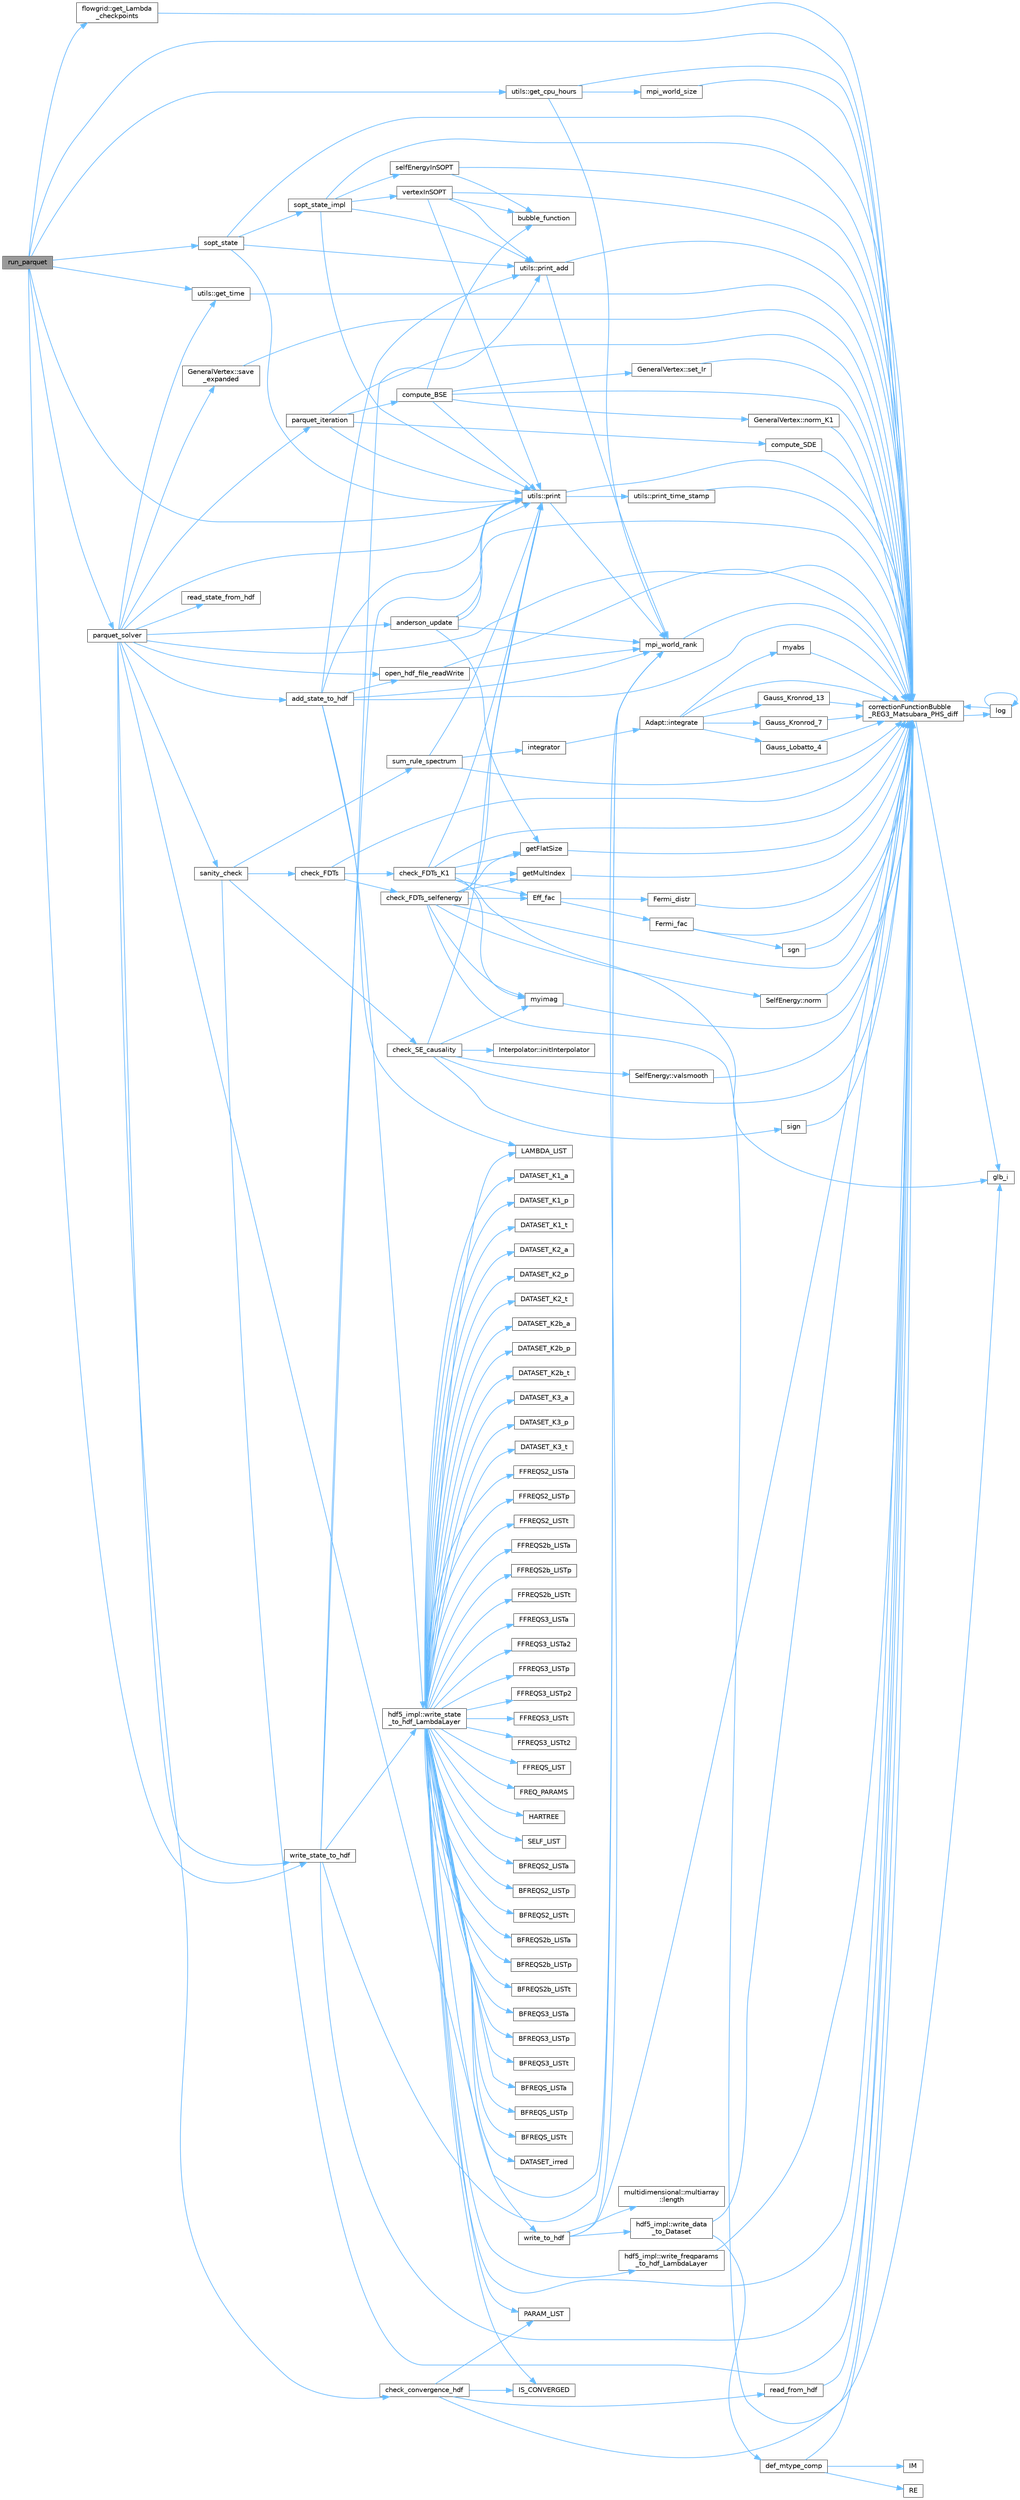 digraph "run_parquet"
{
 // INTERACTIVE_SVG=YES
 // LATEX_PDF_SIZE
  bgcolor="transparent";
  edge [fontname=Helvetica,fontsize=10,labelfontname=Helvetica,labelfontsize=10];
  node [fontname=Helvetica,fontsize=10,shape=box,height=0.2,width=0.4];
  rankdir="LR";
  Node1 [id="Node000001",label="run_parquet",height=0.2,width=0.4,color="gray40", fillcolor="grey60", style="filled", fontcolor="black",tooltip=" "];
  Node1 -> Node2 [id="edge1_Node000001_Node000002",color="steelblue1",style="solid",tooltip=" "];
  Node2 [id="Node000002",label="correctionFunctionBubble\l_REG3_Matsubara_PHS_diff",height=0.2,width=0.4,color="grey40", fillcolor="white", style="filled",URL="$dd/dea/bubble__corrections_8hpp.html#aff27784f97591f505f77ff0065ab57af",tooltip=" "];
  Node2 -> Node3 [id="edge2_Node000002_Node000003",color="steelblue1",style="solid",tooltip=" "];
  Node3 [id="Node000003",label="glb_i",height=0.2,width=0.4,color="grey40", fillcolor="white", style="filled",URL="$d7/d59/data__structures_8hpp.html#ae0c8f095bd2588bb4d374b002c94a90d",tooltip=" "];
  Node2 -> Node4 [id="edge3_Node000002_Node000004",color="steelblue1",style="solid",tooltip=" "];
  Node4 [id="Node000004",label="log",height=0.2,width=0.4,color="grey40", fillcolor="white", style="filled",URL="$d7/d43/KramersKronig_8c_09_09.html#ad9512117c829517886f44895ef9ece90",tooltip=" "];
  Node4 -> Node2 [id="edge4_Node000004_Node000002",color="steelblue1",style="solid",tooltip=" "];
  Node4 -> Node4 [id="edge5_Node000004_Node000004",color="steelblue1",style="solid",tooltip=" "];
  Node1 -> Node5 [id="edge6_Node000001_Node000005",color="steelblue1",style="solid",tooltip=" "];
  Node5 [id="Node000005",label="utils::get_cpu_hours",height=0.2,width=0.4,color="grey40", fillcolor="white", style="filled",URL="$d6/d84/namespaceutils.html#a5020e8df3fe9af5189eb7170db07439f",tooltip=" "];
  Node5 -> Node2 [id="edge7_Node000005_Node000002",color="steelblue1",style="solid",tooltip=" "];
  Node5 -> Node6 [id="edge8_Node000005_Node000006",color="steelblue1",style="solid",tooltip=" "];
  Node6 [id="Node000006",label="mpi_world_rank",height=0.2,width=0.4,color="grey40", fillcolor="white", style="filled",URL="$d4/dda/mpi__setup_8c_09_09.html#a191972e98e51a56d90e8e5f750496c7d",tooltip=" "];
  Node6 -> Node2 [id="edge9_Node000006_Node000002",color="steelblue1",style="solid",tooltip=" "];
  Node5 -> Node7 [id="edge10_Node000005_Node000007",color="steelblue1",style="solid",tooltip=" "];
  Node7 [id="Node000007",label="mpi_world_size",height=0.2,width=0.4,color="grey40", fillcolor="white", style="filled",URL="$d4/dda/mpi__setup_8c_09_09.html#a67ee780d3ab18a648c6ba0fdc734209f",tooltip=" "];
  Node7 -> Node2 [id="edge11_Node000007_Node000002",color="steelblue1",style="solid",tooltip=" "];
  Node1 -> Node8 [id="edge12_Node000001_Node000008",color="steelblue1",style="solid",tooltip=" "];
  Node8 [id="Node000008",label="flowgrid::get_Lambda\l_checkpoints",height=0.2,width=0.4,color="grey40", fillcolor="white", style="filled",URL="$d4/d5e/namespaceflowgrid.html#ab85047ef8b48a23fc3b5683801788952",tooltip=" "];
  Node8 -> Node2 [id="edge13_Node000008_Node000002",color="steelblue1",style="solid",tooltip=" "];
  Node1 -> Node9 [id="edge14_Node000001_Node000009",color="steelblue1",style="solid",tooltip=" "];
  Node9 [id="Node000009",label="utils::get_time",height=0.2,width=0.4,color="grey40", fillcolor="white", style="filled",URL="$d6/d84/namespaceutils.html#a4ae6ae93d2caa1fda9be0ce8f6b339ee",tooltip=" "];
  Node9 -> Node2 [id="edge15_Node000009_Node000002",color="steelblue1",style="solid",tooltip=" "];
  Node1 -> Node10 [id="edge16_Node000001_Node000010",color="steelblue1",style="solid",tooltip=" "];
  Node10 [id="Node000010",label="parquet_solver",height=0.2,width=0.4,color="grey40", fillcolor="white", style="filled",URL="$dd/d0a/parquet__solver_8hpp.html#a07f441b6693f6e2e8d958049ae06cb73",tooltip=" "];
  Node10 -> Node11 [id="edge17_Node000010_Node000011",color="steelblue1",style="solid",tooltip=" "];
  Node11 [id="Node000011",label="add_state_to_hdf",height=0.2,width=0.4,color="grey40", fillcolor="white", style="filled",URL="$d5/de4/hdf5__routines_8hpp.html#afcbe2c8a768f64e576f593516262d476",tooltip="Open file and save state to a specified Lambda layer."];
  Node11 -> Node2 [id="edge18_Node000011_Node000002",color="steelblue1",style="solid",tooltip=" "];
  Node11 -> Node12 [id="edge19_Node000011_Node000012",color="steelblue1",style="solid",tooltip=" "];
  Node12 [id="Node000012",label="LAMBDA_LIST",height=0.2,width=0.4,color="grey40", fillcolor="white", style="filled",URL="$d5/de4/hdf5__routines_8hpp.html#aa3e184a5a9d2466af831b13169261de2",tooltip=" "];
  Node11 -> Node6 [id="edge20_Node000011_Node000006",color="steelblue1",style="solid",tooltip=" "];
  Node11 -> Node13 [id="edge21_Node000011_Node000013",color="steelblue1",style="solid",tooltip=" "];
  Node13 [id="Node000013",label="open_hdf_file_readWrite",height=0.2,width=0.4,color="grey40", fillcolor="white", style="filled",URL="$d5/d4f/hdf5__routines_8c_09_09.html#a924110dbdaccbbc744def3ca0838cb4c",tooltip=" "];
  Node13 -> Node2 [id="edge22_Node000013_Node000002",color="steelblue1",style="solid",tooltip=" "];
  Node13 -> Node6 [id="edge23_Node000013_Node000006",color="steelblue1",style="solid",tooltip=" "];
  Node11 -> Node14 [id="edge24_Node000011_Node000014",color="steelblue1",style="solid",tooltip=" "];
  Node14 [id="Node000014",label="utils::print",height=0.2,width=0.4,color="grey40", fillcolor="white", style="filled",URL="$d6/d84/namespaceutils.html#ad566cc1586ac4598d5823caa71620eb5",tooltip=" "];
  Node14 -> Node2 [id="edge25_Node000014_Node000002",color="steelblue1",style="solid",tooltip=" "];
  Node14 -> Node6 [id="edge26_Node000014_Node000006",color="steelblue1",style="solid",tooltip=" "];
  Node14 -> Node15 [id="edge27_Node000014_Node000015",color="steelblue1",style="solid",tooltip=" "];
  Node15 [id="Node000015",label="utils::print_time_stamp",height=0.2,width=0.4,color="grey40", fillcolor="white", style="filled",URL="$d6/d84/namespaceutils.html#ac76a8cfe22f29cfa7738ebd9972f60c8",tooltip=" "];
  Node15 -> Node2 [id="edge28_Node000015_Node000002",color="steelblue1",style="solid",tooltip=" "];
  Node11 -> Node16 [id="edge29_Node000011_Node000016",color="steelblue1",style="solid",tooltip=" "];
  Node16 [id="Node000016",label="utils::print_add",height=0.2,width=0.4,color="grey40", fillcolor="white", style="filled",URL="$d6/d84/namespaceutils.html#abc69e50b2a20892c52c84cee55052ffe",tooltip=" "];
  Node16 -> Node2 [id="edge30_Node000016_Node000002",color="steelblue1",style="solid",tooltip=" "];
  Node16 -> Node6 [id="edge31_Node000016_Node000006",color="steelblue1",style="solid",tooltip=" "];
  Node11 -> Node17 [id="edge32_Node000011_Node000017",color="steelblue1",style="solid",tooltip=" "];
  Node17 [id="Node000017",label="hdf5_impl::write_state\l_to_hdf_LambdaLayer",height=0.2,width=0.4,color="grey40", fillcolor="white", style="filled",URL="$de/dac/namespacehdf5__impl.html#a468934d31943e2ac5607091266a2e5a0",tooltip=" "];
  Node17 -> Node18 [id="edge33_Node000017_Node000018",color="steelblue1",style="solid",tooltip=" "];
  Node18 [id="Node000018",label="BFREQS2_LISTa",height=0.2,width=0.4,color="grey40", fillcolor="white", style="filled",URL="$d5/de4/hdf5__routines_8hpp.html#a70793387b40f5c718d6168c704baf69f",tooltip=" "];
  Node17 -> Node19 [id="edge34_Node000017_Node000019",color="steelblue1",style="solid",tooltip=" "];
  Node19 [id="Node000019",label="BFREQS2_LISTp",height=0.2,width=0.4,color="grey40", fillcolor="white", style="filled",URL="$d5/de4/hdf5__routines_8hpp.html#aac06badb3b4bcb361121d0a3878ac32f",tooltip=" "];
  Node17 -> Node20 [id="edge35_Node000017_Node000020",color="steelblue1",style="solid",tooltip=" "];
  Node20 [id="Node000020",label="BFREQS2_LISTt",height=0.2,width=0.4,color="grey40", fillcolor="white", style="filled",URL="$d5/de4/hdf5__routines_8hpp.html#afa40302e1b4a4c45c889083c6dc9c63b",tooltip=" "];
  Node17 -> Node21 [id="edge36_Node000017_Node000021",color="steelblue1",style="solid",tooltip=" "];
  Node21 [id="Node000021",label="BFREQS2b_LISTa",height=0.2,width=0.4,color="grey40", fillcolor="white", style="filled",URL="$d5/de4/hdf5__routines_8hpp.html#a1a2f594a06f492bb3d1dbdb05e8150d9",tooltip=" "];
  Node17 -> Node22 [id="edge37_Node000017_Node000022",color="steelblue1",style="solid",tooltip=" "];
  Node22 [id="Node000022",label="BFREQS2b_LISTp",height=0.2,width=0.4,color="grey40", fillcolor="white", style="filled",URL="$d5/de4/hdf5__routines_8hpp.html#a5b489d2d6e8eb0dd85cebe667e87e16b",tooltip=" "];
  Node17 -> Node23 [id="edge38_Node000017_Node000023",color="steelblue1",style="solid",tooltip=" "];
  Node23 [id="Node000023",label="BFREQS2b_LISTt",height=0.2,width=0.4,color="grey40", fillcolor="white", style="filled",URL="$d5/de4/hdf5__routines_8hpp.html#a1a2e0eace8fc3abb69c44e6eae91b63f",tooltip=" "];
  Node17 -> Node24 [id="edge39_Node000017_Node000024",color="steelblue1",style="solid",tooltip=" "];
  Node24 [id="Node000024",label="BFREQS3_LISTa",height=0.2,width=0.4,color="grey40", fillcolor="white", style="filled",URL="$d5/de4/hdf5__routines_8hpp.html#a21f617d5e29f1e49f014a799e6ac2f2a",tooltip=" "];
  Node17 -> Node25 [id="edge40_Node000017_Node000025",color="steelblue1",style="solid",tooltip=" "];
  Node25 [id="Node000025",label="BFREQS3_LISTp",height=0.2,width=0.4,color="grey40", fillcolor="white", style="filled",URL="$d5/de4/hdf5__routines_8hpp.html#abb2b74041cb7252e511182c80d53859e",tooltip=" "];
  Node17 -> Node26 [id="edge41_Node000017_Node000026",color="steelblue1",style="solid",tooltip=" "];
  Node26 [id="Node000026",label="BFREQS3_LISTt",height=0.2,width=0.4,color="grey40", fillcolor="white", style="filled",URL="$d5/de4/hdf5__routines_8hpp.html#a2a7ab7f91577e91f691eae7d55f185f8",tooltip=" "];
  Node17 -> Node27 [id="edge42_Node000017_Node000027",color="steelblue1",style="solid",tooltip=" "];
  Node27 [id="Node000027",label="BFREQS_LISTa",height=0.2,width=0.4,color="grey40", fillcolor="white", style="filled",URL="$d5/de4/hdf5__routines_8hpp.html#aa4382f09b8cee0fa7a9359a92f89f201",tooltip=" "];
  Node17 -> Node28 [id="edge43_Node000017_Node000028",color="steelblue1",style="solid",tooltip=" "];
  Node28 [id="Node000028",label="BFREQS_LISTp",height=0.2,width=0.4,color="grey40", fillcolor="white", style="filled",URL="$d5/de4/hdf5__routines_8hpp.html#a325a5ba033e38880fc4336eafea6c9ac",tooltip=" "];
  Node17 -> Node29 [id="edge44_Node000017_Node000029",color="steelblue1",style="solid",tooltip=" "];
  Node29 [id="Node000029",label="BFREQS_LISTt",height=0.2,width=0.4,color="grey40", fillcolor="white", style="filled",URL="$d5/de4/hdf5__routines_8hpp.html#a9cd353ab74e22f7973bc28c249970455",tooltip=" "];
  Node17 -> Node2 [id="edge45_Node000017_Node000002",color="steelblue1",style="solid",tooltip=" "];
  Node17 -> Node30 [id="edge46_Node000017_Node000030",color="steelblue1",style="solid",tooltip=" "];
  Node30 [id="Node000030",label="DATASET_irred",height=0.2,width=0.4,color="grey40", fillcolor="white", style="filled",URL="$d5/de4/hdf5__routines_8hpp.html#a3a6423eb277935f4127bcfa984e40864",tooltip=" "];
  Node17 -> Node31 [id="edge47_Node000017_Node000031",color="steelblue1",style="solid",tooltip=" "];
  Node31 [id="Node000031",label="DATASET_K1_a",height=0.2,width=0.4,color="grey40", fillcolor="white", style="filled",URL="$d5/de4/hdf5__routines_8hpp.html#a70fbfef3ed2df3253dff3f30e5c684af",tooltip=" "];
  Node17 -> Node32 [id="edge48_Node000017_Node000032",color="steelblue1",style="solid",tooltip=" "];
  Node32 [id="Node000032",label="DATASET_K1_p",height=0.2,width=0.4,color="grey40", fillcolor="white", style="filled",URL="$d5/de4/hdf5__routines_8hpp.html#ad4bd18e8faec35d1aec625963949d3a2",tooltip=" "];
  Node17 -> Node33 [id="edge49_Node000017_Node000033",color="steelblue1",style="solid",tooltip=" "];
  Node33 [id="Node000033",label="DATASET_K1_t",height=0.2,width=0.4,color="grey40", fillcolor="white", style="filled",URL="$d5/de4/hdf5__routines_8hpp.html#a6b0ad8d4c9ce18a0181aec59711c2d9e",tooltip=" "];
  Node17 -> Node34 [id="edge50_Node000017_Node000034",color="steelblue1",style="solid",tooltip=" "];
  Node34 [id="Node000034",label="DATASET_K2_a",height=0.2,width=0.4,color="grey40", fillcolor="white", style="filled",URL="$d5/de4/hdf5__routines_8hpp.html#aeedff3917ce193abcf28d56d533c06af",tooltip=" "];
  Node17 -> Node35 [id="edge51_Node000017_Node000035",color="steelblue1",style="solid",tooltip=" "];
  Node35 [id="Node000035",label="DATASET_K2_p",height=0.2,width=0.4,color="grey40", fillcolor="white", style="filled",URL="$d5/de4/hdf5__routines_8hpp.html#a6b7db1afef15b575b083e27f59dce10b",tooltip=" "];
  Node17 -> Node36 [id="edge52_Node000017_Node000036",color="steelblue1",style="solid",tooltip=" "];
  Node36 [id="Node000036",label="DATASET_K2_t",height=0.2,width=0.4,color="grey40", fillcolor="white", style="filled",URL="$d5/de4/hdf5__routines_8hpp.html#aa0c88c27ef97c826cbdaa5ab65c5ea7a",tooltip=" "];
  Node17 -> Node37 [id="edge53_Node000017_Node000037",color="steelblue1",style="solid",tooltip=" "];
  Node37 [id="Node000037",label="DATASET_K2b_a",height=0.2,width=0.4,color="grey40", fillcolor="white", style="filled",URL="$d5/de4/hdf5__routines_8hpp.html#a2de0b0b07342af762f71fe56d81ff6a4",tooltip=" "];
  Node17 -> Node38 [id="edge54_Node000017_Node000038",color="steelblue1",style="solid",tooltip=" "];
  Node38 [id="Node000038",label="DATASET_K2b_p",height=0.2,width=0.4,color="grey40", fillcolor="white", style="filled",URL="$d5/de4/hdf5__routines_8hpp.html#ae052d0568389dc8653a0909a79be1724",tooltip=" "];
  Node17 -> Node39 [id="edge55_Node000017_Node000039",color="steelblue1",style="solid",tooltip=" "];
  Node39 [id="Node000039",label="DATASET_K2b_t",height=0.2,width=0.4,color="grey40", fillcolor="white", style="filled",URL="$d5/de4/hdf5__routines_8hpp.html#a9dda3f77431924b6c05e15e8520e95a1",tooltip=" "];
  Node17 -> Node40 [id="edge56_Node000017_Node000040",color="steelblue1",style="solid",tooltip=" "];
  Node40 [id="Node000040",label="DATASET_K3_a",height=0.2,width=0.4,color="grey40", fillcolor="white", style="filled",URL="$d5/de4/hdf5__routines_8hpp.html#aa455336c9836bbc13e5bc6acfba4a5fe",tooltip=" "];
  Node17 -> Node41 [id="edge57_Node000017_Node000041",color="steelblue1",style="solid",tooltip=" "];
  Node41 [id="Node000041",label="DATASET_K3_p",height=0.2,width=0.4,color="grey40", fillcolor="white", style="filled",URL="$d5/de4/hdf5__routines_8hpp.html#ac5ae5b49e25460f9c74f7dd4da8292d1",tooltip=" "];
  Node17 -> Node42 [id="edge58_Node000017_Node000042",color="steelblue1",style="solid",tooltip=" "];
  Node42 [id="Node000042",label="DATASET_K3_t",height=0.2,width=0.4,color="grey40", fillcolor="white", style="filled",URL="$d5/de4/hdf5__routines_8hpp.html#aaacec41cca059ecf69f45d177a133ba1",tooltip=" "];
  Node17 -> Node43 [id="edge59_Node000017_Node000043",color="steelblue1",style="solid",tooltip=" "];
  Node43 [id="Node000043",label="FFREQS2_LISTa",height=0.2,width=0.4,color="grey40", fillcolor="white", style="filled",URL="$d5/de4/hdf5__routines_8hpp.html#a77f7cb8364d3e7e9e60772168c1a8e20",tooltip=" "];
  Node17 -> Node44 [id="edge60_Node000017_Node000044",color="steelblue1",style="solid",tooltip=" "];
  Node44 [id="Node000044",label="FFREQS2_LISTp",height=0.2,width=0.4,color="grey40", fillcolor="white", style="filled",URL="$d5/de4/hdf5__routines_8hpp.html#a1a2050a88d0823f9d6e74f514cd3104b",tooltip=" "];
  Node17 -> Node45 [id="edge61_Node000017_Node000045",color="steelblue1",style="solid",tooltip=" "];
  Node45 [id="Node000045",label="FFREQS2_LISTt",height=0.2,width=0.4,color="grey40", fillcolor="white", style="filled",URL="$d5/de4/hdf5__routines_8hpp.html#acccb15e4720efbd821876ddbaafca598",tooltip=" "];
  Node17 -> Node46 [id="edge62_Node000017_Node000046",color="steelblue1",style="solid",tooltip=" "];
  Node46 [id="Node000046",label="FFREQS2b_LISTa",height=0.2,width=0.4,color="grey40", fillcolor="white", style="filled",URL="$d5/de4/hdf5__routines_8hpp.html#a005236ebf70e84a44dcbc2bf1a38240e",tooltip=" "];
  Node17 -> Node47 [id="edge63_Node000017_Node000047",color="steelblue1",style="solid",tooltip=" "];
  Node47 [id="Node000047",label="FFREQS2b_LISTp",height=0.2,width=0.4,color="grey40", fillcolor="white", style="filled",URL="$d5/de4/hdf5__routines_8hpp.html#ad835afddea0ce446346ea73873de9317",tooltip=" "];
  Node17 -> Node48 [id="edge64_Node000017_Node000048",color="steelblue1",style="solid",tooltip=" "];
  Node48 [id="Node000048",label="FFREQS2b_LISTt",height=0.2,width=0.4,color="grey40", fillcolor="white", style="filled",URL="$d5/de4/hdf5__routines_8hpp.html#a8a349e2a96d022e93b1e70da3a6add0a",tooltip=" "];
  Node17 -> Node49 [id="edge65_Node000017_Node000049",color="steelblue1",style="solid",tooltip=" "];
  Node49 [id="Node000049",label="FFREQS3_LISTa",height=0.2,width=0.4,color="grey40", fillcolor="white", style="filled",URL="$d5/de4/hdf5__routines_8hpp.html#ae6bcd6cf33bfdb1b539328b0eef6b0cf",tooltip=" "];
  Node17 -> Node50 [id="edge66_Node000017_Node000050",color="steelblue1",style="solid",tooltip=" "];
  Node50 [id="Node000050",label="FFREQS3_LISTa2",height=0.2,width=0.4,color="grey40", fillcolor="white", style="filled",URL="$d5/de4/hdf5__routines_8hpp.html#ad1b2e3e2b85f135ca87eb4da1aa0d219",tooltip=" "];
  Node17 -> Node51 [id="edge67_Node000017_Node000051",color="steelblue1",style="solid",tooltip=" "];
  Node51 [id="Node000051",label="FFREQS3_LISTp",height=0.2,width=0.4,color="grey40", fillcolor="white", style="filled",URL="$d5/de4/hdf5__routines_8hpp.html#ab3465a151422431590005eed97f76231",tooltip=" "];
  Node17 -> Node52 [id="edge68_Node000017_Node000052",color="steelblue1",style="solid",tooltip=" "];
  Node52 [id="Node000052",label="FFREQS3_LISTp2",height=0.2,width=0.4,color="grey40", fillcolor="white", style="filled",URL="$d5/de4/hdf5__routines_8hpp.html#a8d6dff6b8b75678e16f0e382403c73d9",tooltip=" "];
  Node17 -> Node53 [id="edge69_Node000017_Node000053",color="steelblue1",style="solid",tooltip=" "];
  Node53 [id="Node000053",label="FFREQS3_LISTt",height=0.2,width=0.4,color="grey40", fillcolor="white", style="filled",URL="$d5/de4/hdf5__routines_8hpp.html#a16adf80cb1d71c36eba44db4f2073615",tooltip=" "];
  Node17 -> Node54 [id="edge70_Node000017_Node000054",color="steelblue1",style="solid",tooltip=" "];
  Node54 [id="Node000054",label="FFREQS3_LISTt2",height=0.2,width=0.4,color="grey40", fillcolor="white", style="filled",URL="$d5/de4/hdf5__routines_8hpp.html#ac057361dc5d3b4a9d092da413a95a031",tooltip=" "];
  Node17 -> Node55 [id="edge71_Node000017_Node000055",color="steelblue1",style="solid",tooltip=" "];
  Node55 [id="Node000055",label="FFREQS_LIST",height=0.2,width=0.4,color="grey40", fillcolor="white", style="filled",URL="$d5/de4/hdf5__routines_8hpp.html#a000928a93e5676eb68968c067d7dc98e",tooltip=" "];
  Node17 -> Node56 [id="edge72_Node000017_Node000056",color="steelblue1",style="solid",tooltip=" "];
  Node56 [id="Node000056",label="FREQ_PARAMS",height=0.2,width=0.4,color="grey40", fillcolor="white", style="filled",URL="$d5/de4/hdf5__routines_8hpp.html#ad6f5322e464b455673993e1021f01cc8",tooltip=" "];
  Node17 -> Node57 [id="edge73_Node000017_Node000057",color="steelblue1",style="solid",tooltip=" "];
  Node57 [id="Node000057",label="HARTREE",height=0.2,width=0.4,color="grey40", fillcolor="white", style="filled",URL="$d5/de4/hdf5__routines_8hpp.html#ab024ad1aa7a036169945b7ae80985dec",tooltip=" "];
  Node17 -> Node58 [id="edge74_Node000017_Node000058",color="steelblue1",style="solid",tooltip=" "];
  Node58 [id="Node000058",label="IS_CONVERGED",height=0.2,width=0.4,color="grey40", fillcolor="white", style="filled",URL="$d5/de4/hdf5__routines_8hpp.html#a31b4dbbf41f3faf7898b472c1035b558",tooltip=" "];
  Node17 -> Node12 [id="edge75_Node000017_Node000012",color="steelblue1",style="solid",tooltip=" "];
  Node17 -> Node59 [id="edge76_Node000017_Node000059",color="steelblue1",style="solid",tooltip=" "];
  Node59 [id="Node000059",label="PARAM_LIST",height=0.2,width=0.4,color="grey40", fillcolor="white", style="filled",URL="$d5/de4/hdf5__routines_8hpp.html#a5f6a575ad9a575289e8d4ec6a609f062",tooltip=" "];
  Node17 -> Node60 [id="edge77_Node000017_Node000060",color="steelblue1",style="solid",tooltip=" "];
  Node60 [id="Node000060",label="SELF_LIST",height=0.2,width=0.4,color="grey40", fillcolor="white", style="filled",URL="$d5/de4/hdf5__routines_8hpp.html#a9a02bb311149745160c7983f8aa7215d",tooltip=" "];
  Node17 -> Node61 [id="edge78_Node000017_Node000061",color="steelblue1",style="solid",tooltip=" "];
  Node61 [id="Node000061",label="hdf5_impl::write_freqparams\l_to_hdf_LambdaLayer",height=0.2,width=0.4,color="grey40", fillcolor="white", style="filled",URL="$de/dac/namespacehdf5__impl.html#ac77e56ba9f320721c5cfc26f6709c9e1",tooltip=" "];
  Node61 -> Node2 [id="edge79_Node000061_Node000002",color="steelblue1",style="solid",tooltip=" "];
  Node17 -> Node62 [id="edge80_Node000017_Node000062",color="steelblue1",style="solid",tooltip=" "];
  Node62 [id="Node000062",label="write_to_hdf",height=0.2,width=0.4,color="grey40", fillcolor="white", style="filled",URL="$d5/de4/hdf5__routines_8hpp.html#a2337339bdea1a060b1205e7bcba3bb20",tooltip="Write multiarray to HDF group/file."];
  Node62 -> Node2 [id="edge81_Node000062_Node000002",color="steelblue1",style="solid",tooltip=" "];
  Node62 -> Node63 [id="edge82_Node000062_Node000063",color="steelblue1",style="solid",tooltip=" "];
  Node63 [id="Node000063",label="multidimensional::multiarray\l::length",height=0.2,width=0.4,color="grey40", fillcolor="white", style="filled",URL="$d7/d3f/classmultidimensional_1_1multiarray.html#aca0527dd01461a6b0e5979af8d399fc5",tooltip=" "];
  Node62 -> Node6 [id="edge83_Node000062_Node000006",color="steelblue1",style="solid",tooltip=" "];
  Node62 -> Node64 [id="edge84_Node000062_Node000064",color="steelblue1",style="solid",tooltip=" "];
  Node64 [id="Node000064",label="hdf5_impl::write_data\l_to_Dataset",height=0.2,width=0.4,color="grey40", fillcolor="white", style="filled",URL="$de/dac/namespacehdf5__impl.html#a2c81f521e97b68137709bb9b0719c9a7",tooltip=" "];
  Node64 -> Node2 [id="edge85_Node000064_Node000002",color="steelblue1",style="solid",tooltip=" "];
  Node64 -> Node65 [id="edge86_Node000064_Node000065",color="steelblue1",style="solid",tooltip=" "];
  Node65 [id="Node000065",label="def_mtype_comp",height=0.2,width=0.4,color="grey40", fillcolor="white", style="filled",URL="$d5/d4f/hdf5__routines_8c_09_09.html#a77fed1ad1e5982cb30b9631a74ebf278",tooltip=" "];
  Node65 -> Node2 [id="edge87_Node000065_Node000002",color="steelblue1",style="solid",tooltip=" "];
  Node65 -> Node66 [id="edge88_Node000065_Node000066",color="steelblue1",style="solid",tooltip=" "];
  Node66 [id="Node000066",label="IM",height=0.2,width=0.4,color="grey40", fillcolor="white", style="filled",URL="$d5/de4/hdf5__routines_8hpp.html#aa0d41e2bda820402cbaae0a0b3122620",tooltip=" "];
  Node65 -> Node67 [id="edge89_Node000065_Node000067",color="steelblue1",style="solid",tooltip=" "];
  Node67 [id="Node000067",label="RE",height=0.2,width=0.4,color="grey40", fillcolor="white", style="filled",URL="$d5/de4/hdf5__routines_8hpp.html#ad1fb71130ef4e456f0f28a5a79fa33f9",tooltip=" "];
  Node10 -> Node68 [id="edge90_Node000010_Node000068",color="steelblue1",style="solid",tooltip=" "];
  Node68 [id="Node000068",label="anderson_update",height=0.2,width=0.4,color="grey40", fillcolor="white", style="filled",URL="$d6/d7b/anderson__acceleration_8hpp.html#a88e79b4550a392a79d60d8bf6557461c",tooltip="Perform an anderson mixing update."];
  Node68 -> Node2 [id="edge91_Node000068_Node000002",color="steelblue1",style="solid",tooltip=" "];
  Node68 -> Node69 [id="edge92_Node000068_Node000069",color="steelblue1",style="solid",tooltip=" "];
  Node69 [id="Node000069",label="getFlatSize",height=0.2,width=0.4,color="grey40", fillcolor="white", style="filled",URL="$de/dbb/math__utils_8hpp.html#a0bb20dce81d05d42cbea49416726ad27",tooltip=" "];
  Node69 -> Node2 [id="edge93_Node000069_Node000002",color="steelblue1",style="solid",tooltip=" "];
  Node68 -> Node6 [id="edge94_Node000068_Node000006",color="steelblue1",style="solid",tooltip=" "];
  Node68 -> Node14 [id="edge95_Node000068_Node000014",color="steelblue1",style="solid",tooltip=" "];
  Node10 -> Node70 [id="edge96_Node000010_Node000070",color="steelblue1",style="solid",tooltip=" "];
  Node70 [id="Node000070",label="check_convergence_hdf",height=0.2,width=0.4,color="grey40", fillcolor="white", style="filled",URL="$d5/d4f/hdf5__routines_8c_09_09.html#a0f3795e3b03f3c010cc3befa1c153054",tooltip=" "];
  Node70 -> Node2 [id="edge97_Node000070_Node000002",color="steelblue1",style="solid",tooltip=" "];
  Node70 -> Node58 [id="edge98_Node000070_Node000058",color="steelblue1",style="solid",tooltip=" "];
  Node70 -> Node59 [id="edge99_Node000070_Node000059",color="steelblue1",style="solid",tooltip=" "];
  Node70 -> Node71 [id="edge100_Node000070_Node000071",color="steelblue1",style="solid",tooltip=" "];
  Node71 [id="Node000071",label="read_from_hdf",height=0.2,width=0.4,color="grey40", fillcolor="white", style="filled",URL="$d5/de4/hdf5__routines_8hpp.html#ae9d31380262b6d4fa5fcd47f21d5419e",tooltip="Read scalar from HDF group/file as Attribute."];
  Node71 -> Node2 [id="edge101_Node000071_Node000002",color="steelblue1",style="solid",tooltip=" "];
  Node10 -> Node2 [id="edge102_Node000010_Node000002",color="steelblue1",style="solid",tooltip=" "];
  Node10 -> Node9 [id="edge103_Node000010_Node000009",color="steelblue1",style="solid",tooltip=" "];
  Node10 -> Node6 [id="edge104_Node000010_Node000006",color="steelblue1",style="solid",tooltip=" "];
  Node10 -> Node13 [id="edge105_Node000010_Node000013",color="steelblue1",style="solid",tooltip=" "];
  Node10 -> Node72 [id="edge106_Node000010_Node000072",color="steelblue1",style="solid",tooltip=" "];
  Node72 [id="Node000072",label="parquet_iteration",height=0.2,width=0.4,color="grey40", fillcolor="white", style="filled",URL="$dd/d0a/parquet__solver_8hpp.html#aad1680ae03adc0f566df945376e95234",tooltip=" "];
  Node72 -> Node73 [id="edge107_Node000072_Node000073",color="steelblue1",style="solid",tooltip=" "];
  Node73 [id="Node000073",label="compute_BSE",height=0.2,width=0.4,color="grey40", fillcolor="white", style="filled",URL="$dd/d0a/parquet__solver_8hpp.html#a1541a0b7d193f70577c5fab1efc216e1",tooltip=" "];
  Node73 -> Node74 [id="edge108_Node000073_Node000074",color="steelblue1",style="solid",tooltip=" "];
  Node74 [id="Node000074",label="bubble_function",height=0.2,width=0.4,color="grey40", fillcolor="white", style="filled",URL="$de/de8/bubble__function_8hpp.html#af33e47ff22bc507b4226169779a87c95",tooltip=" "];
  Node73 -> Node2 [id="edge109_Node000073_Node000002",color="steelblue1",style="solid",tooltip=" "];
  Node73 -> Node75 [id="edge110_Node000073_Node000075",color="steelblue1",style="solid",tooltip=" "];
  Node75 [id="Node000075",label="GeneralVertex::norm_K1",height=0.2,width=0.4,color="grey40", fillcolor="white", style="filled",URL="$d2/d4a/classGeneralVertex.html#a66e3aa65eda2c853832d6a3942ec69e8",tooltip=" "];
  Node75 -> Node2 [id="edge111_Node000075_Node000002",color="steelblue1",style="solid",tooltip=" "];
  Node73 -> Node14 [id="edge112_Node000073_Node000014",color="steelblue1",style="solid",tooltip=" "];
  Node73 -> Node76 [id="edge113_Node000073_Node000076",color="steelblue1",style="solid",tooltip=" "];
  Node76 [id="Node000076",label="GeneralVertex::set_Ir",height=0.2,width=0.4,color="grey40", fillcolor="white", style="filled",URL="$d2/d4a/classGeneralVertex.html#aed8132ff4fc8418ee884d39035153e9e",tooltip=" "];
  Node76 -> Node2 [id="edge114_Node000076_Node000002",color="steelblue1",style="solid",tooltip=" "];
  Node72 -> Node77 [id="edge115_Node000072_Node000077",color="steelblue1",style="solid",tooltip=" "];
  Node77 [id="Node000077",label="compute_SDE",height=0.2,width=0.4,color="grey40", fillcolor="white", style="filled",URL="$dd/d0a/parquet__solver_8hpp.html#a9ef507c1d49fff7991752cab04374824",tooltip=" "];
  Node77 -> Node2 [id="edge116_Node000077_Node000002",color="steelblue1",style="solid",tooltip=" "];
  Node72 -> Node2 [id="edge117_Node000072_Node000002",color="steelblue1",style="solid",tooltip=" "];
  Node72 -> Node14 [id="edge118_Node000072_Node000014",color="steelblue1",style="solid",tooltip=" "];
  Node10 -> Node14 [id="edge119_Node000010_Node000014",color="steelblue1",style="solid",tooltip=" "];
  Node10 -> Node78 [id="edge120_Node000010_Node000078",color="steelblue1",style="solid",tooltip=" "];
  Node78 [id="Node000078",label="read_state_from_hdf",height=0.2,width=0.4,color="grey40", fillcolor="white", style="filled",URL="$d5/d4f/hdf5__routines_8c_09_09.html#aa0ab8d27e7ed5ce3762582c2416a9b45",tooltip="Read state from specified Lambda layer of hdf file."];
  Node10 -> Node79 [id="edge121_Node000010_Node000079",color="steelblue1",style="solid",tooltip=" "];
  Node79 [id="Node000079",label="sanity_check",height=0.2,width=0.4,color="grey40", fillcolor="white", style="filled",URL="$d2/d3f/sanity__check_8hpp.html#a884fca24faf1e006b285fcce3ddd0299",tooltip=" "];
  Node79 -> Node80 [id="edge122_Node000079_Node000080",color="steelblue1",style="solid",tooltip=" "];
  Node80 [id="Node000080",label="check_FDTs",height=0.2,width=0.4,color="grey40", fillcolor="white", style="filled",URL="$d1/d75/causality__FDT__checks_8hpp.html#a6e71610e223d517d2087c2e6a53617af",tooltip=" "];
  Node80 -> Node81 [id="edge123_Node000080_Node000081",color="steelblue1",style="solid",tooltip=" "];
  Node81 [id="Node000081",label="check_FDTs_K1",height=0.2,width=0.4,color="grey40", fillcolor="white", style="filled",URL="$d1/d75/causality__FDT__checks_8hpp.html#acb53ab67287d6ab6795194d05453e5b0",tooltip="deprecated"];
  Node81 -> Node2 [id="edge124_Node000081_Node000002",color="steelblue1",style="solid",tooltip=" "];
  Node81 -> Node82 [id="edge125_Node000081_Node000082",color="steelblue1",style="solid",tooltip=" "];
  Node82 [id="Node000082",label="Eff_fac",height=0.2,width=0.4,color="grey40", fillcolor="white", style="filled",URL="$de/d5d/propagator_8c_09_09.html#ad4ac30553ec90ced0033be4512c3ffd9",tooltip=" "];
  Node82 -> Node83 [id="edge126_Node000082_Node000083",color="steelblue1",style="solid",tooltip=" "];
  Node83 [id="Node000083",label="Fermi_distr",height=0.2,width=0.4,color="grey40", fillcolor="white", style="filled",URL="$de/d5d/propagator_8c_09_09.html#aaa16e5a816b9a56cc9ef2c8101725ef3",tooltip=" "];
  Node83 -> Node2 [id="edge127_Node000083_Node000002",color="steelblue1",style="solid",tooltip=" "];
  Node82 -> Node84 [id="edge128_Node000082_Node000084",color="steelblue1",style="solid",tooltip=" "];
  Node84 [id="Node000084",label="Fermi_fac",height=0.2,width=0.4,color="grey40", fillcolor="white", style="filled",URL="$de/d5d/propagator_8c_09_09.html#a82ecb2fda37c3bedbb8dd4cfa1aa47cf",tooltip=" "];
  Node84 -> Node2 [id="edge129_Node000084_Node000002",color="steelblue1",style="solid",tooltip=" "];
  Node84 -> Node85 [id="edge130_Node000084_Node000085",color="steelblue1",style="solid",tooltip=" "];
  Node85 [id="Node000085",label="sgn",height=0.2,width=0.4,color="grey40", fillcolor="white", style="filled",URL="$df/d31/math__utils_8c_09_09.html#ae36d92596d8ec0a89dfa3bdc9ab693f7",tooltip=" "];
  Node85 -> Node2 [id="edge131_Node000085_Node000002",color="steelblue1",style="solid",tooltip=" "];
  Node81 -> Node69 [id="edge132_Node000081_Node000069",color="steelblue1",style="solid",tooltip=" "];
  Node81 -> Node86 [id="edge133_Node000081_Node000086",color="steelblue1",style="solid",tooltip=" "];
  Node86 [id="Node000086",label="getMultIndex",height=0.2,width=0.4,color="grey40", fillcolor="white", style="filled",URL="$de/dbb/math__utils_8hpp.html#a44e5552f932a6d11b1ee87a7229f2e5d",tooltip=" "];
  Node86 -> Node2 [id="edge134_Node000086_Node000002",color="steelblue1",style="solid",tooltip=" "];
  Node81 -> Node3 [id="edge135_Node000081_Node000003",color="steelblue1",style="solid",tooltip=" "];
  Node81 -> Node87 [id="edge136_Node000081_Node000087",color="steelblue1",style="solid",tooltip=" "];
  Node87 [id="Node000087",label="myimag",height=0.2,width=0.4,color="grey40", fillcolor="white", style="filled",URL="$d7/d59/data__structures_8hpp.html#a82028e090d16388546ad4cf24976497e",tooltip=" "];
  Node87 -> Node2 [id="edge137_Node000087_Node000002",color="steelblue1",style="solid",tooltip=" "];
  Node81 -> Node14 [id="edge138_Node000081_Node000014",color="steelblue1",style="solid",tooltip=" "];
  Node80 -> Node88 [id="edge139_Node000080_Node000088",color="steelblue1",style="solid",tooltip=" "];
  Node88 [id="Node000088",label="check_FDTs_selfenergy",height=0.2,width=0.4,color="grey40", fillcolor="white", style="filled",URL="$d1/d75/causality__FDT__checks_8hpp.html#a5883bbc78fa13b2ec2cdb15f3e261fc5",tooltip=" "];
  Node88 -> Node2 [id="edge140_Node000088_Node000002",color="steelblue1",style="solid",tooltip=" "];
  Node88 -> Node82 [id="edge141_Node000088_Node000082",color="steelblue1",style="solid",tooltip=" "];
  Node88 -> Node69 [id="edge142_Node000088_Node000069",color="steelblue1",style="solid",tooltip=" "];
  Node88 -> Node86 [id="edge143_Node000088_Node000086",color="steelblue1",style="solid",tooltip=" "];
  Node88 -> Node3 [id="edge144_Node000088_Node000003",color="steelblue1",style="solid",tooltip=" "];
  Node88 -> Node87 [id="edge145_Node000088_Node000087",color="steelblue1",style="solid",tooltip=" "];
  Node88 -> Node89 [id="edge146_Node000088_Node000089",color="steelblue1",style="solid",tooltip=" "];
  Node89 [id="Node000089",label="SelfEnergy::norm",height=0.2,width=0.4,color="grey40", fillcolor="white", style="filled",URL="$d5/df6/classSelfEnergy.html#a8b411698e78608f2d01c210493514158",tooltip=" "];
  Node89 -> Node2 [id="edge147_Node000089_Node000002",color="steelblue1",style="solid",tooltip=" "];
  Node88 -> Node14 [id="edge148_Node000088_Node000014",color="steelblue1",style="solid",tooltip=" "];
  Node80 -> Node2 [id="edge149_Node000080_Node000002",color="steelblue1",style="solid",tooltip=" "];
  Node79 -> Node90 [id="edge150_Node000079_Node000090",color="steelblue1",style="solid",tooltip=" "];
  Node90 [id="Node000090",label="check_SE_causality",height=0.2,width=0.4,color="grey40", fillcolor="white", style="filled",URL="$d1/d75/causality__FDT__checks_8hpp.html#a78b466ca2e79927fb9baa44f24d320a1",tooltip=" "];
  Node90 -> Node2 [id="edge151_Node000090_Node000002",color="steelblue1",style="solid",tooltip=" "];
  Node90 -> Node91 [id="edge152_Node000090_Node000091",color="steelblue1",style="solid",tooltip=" "];
  Node91 [id="Node000091",label="Interpolator::initInterpolator",height=0.2,width=0.4,color="grey40", fillcolor="white", style="filled",URL="$d3/df3/classInterpolator.html#a26f6d3b803b2279d27484071988e7b55",tooltip=" "];
  Node90 -> Node87 [id="edge153_Node000090_Node000087",color="steelblue1",style="solid",tooltip=" "];
  Node90 -> Node14 [id="edge154_Node000090_Node000014",color="steelblue1",style="solid",tooltip=" "];
  Node90 -> Node92 [id="edge155_Node000090_Node000092",color="steelblue1",style="solid",tooltip=" "];
  Node92 [id="Node000092",label="sign",height=0.2,width=0.4,color="grey40", fillcolor="white", style="filled",URL="$de/dbb/math__utils_8hpp.html#a0bb692dd2ccfca1d2a03544ff6b3c7c8",tooltip=" "];
  Node92 -> Node2 [id="edge156_Node000092_Node000002",color="steelblue1",style="solid",tooltip=" "];
  Node90 -> Node93 [id="edge157_Node000090_Node000093",color="steelblue1",style="solid",tooltip=" "];
  Node93 [id="Node000093",label="SelfEnergy::valsmooth",height=0.2,width=0.4,color="grey40", fillcolor="white", style="filled",URL="$d5/df6/classSelfEnergy.html#a31a451b494a93e5de88c9e6f2d993466",tooltip=" "];
  Node93 -> Node2 [id="edge158_Node000093_Node000002",color="steelblue1",style="solid",tooltip=" "];
  Node79 -> Node2 [id="edge159_Node000079_Node000002",color="steelblue1",style="solid",tooltip=" "];
  Node79 -> Node94 [id="edge160_Node000079_Node000094",color="steelblue1",style="solid",tooltip=" "];
  Node94 [id="Node000094",label="sum_rule_spectrum",height=0.2,width=0.4,color="grey40", fillcolor="white", style="filled",URL="$d9/dae/postprocessing_8c_09_09.html#ab67d7d4ba1acc5297a2e2b2867559291",tooltip=" "];
  Node94 -> Node2 [id="edge161_Node000094_Node000002",color="steelblue1",style="solid",tooltip=" "];
  Node94 -> Node95 [id="edge162_Node000094_Node000095",color="steelblue1",style="solid",tooltip=" "];
  Node95 [id="Node000095",label="integrator",height=0.2,width=0.4,color="grey40", fillcolor="white", style="filled",URL="$dd/d1f/integrator_8hpp.html#a48c076c51ab55e8e2172d7d4fe99b12a",tooltip="— WRAPPER FUNCTIONS: INTERFACE FOR ACCESSING THE INTEGRATOR IN BUBBLES/LOOP — ///"];
  Node95 -> Node96 [id="edge163_Node000095_Node000096",color="steelblue1",style="solid",tooltip=" "];
  Node96 [id="Node000096",label="Adapt::integrate",height=0.2,width=0.4,color="grey40", fillcolor="white", style="filled",URL="$d6/dc0/structAdapt.html#aea59190231c23744a7108f395568049d",tooltip=" "];
  Node96 -> Node2 [id="edge164_Node000096_Node000002",color="steelblue1",style="solid",tooltip=" "];
  Node96 -> Node97 [id="edge165_Node000096_Node000097",color="steelblue1",style="solid",tooltip=" "];
  Node97 [id="Node000097",label="Gauss_Kronrod_13",height=0.2,width=0.4,color="grey40", fillcolor="white", style="filled",URL="$da/db4/integrator__NR_8hpp.html#aa4a436b70bc67091e573ada881adb530",tooltip=" "];
  Node97 -> Node2 [id="edge166_Node000097_Node000002",color="steelblue1",style="solid",tooltip=" "];
  Node96 -> Node98 [id="edge167_Node000096_Node000098",color="steelblue1",style="solid",tooltip=" "];
  Node98 [id="Node000098",label="Gauss_Kronrod_7",height=0.2,width=0.4,color="grey40", fillcolor="white", style="filled",URL="$da/db4/integrator__NR_8hpp.html#ad02bc64215b136aaa6eeaa4c88609e94",tooltip=" "];
  Node98 -> Node2 [id="edge168_Node000098_Node000002",color="steelblue1",style="solid",tooltip=" "];
  Node96 -> Node99 [id="edge169_Node000096_Node000099",color="steelblue1",style="solid",tooltip=" "];
  Node99 [id="Node000099",label="Gauss_Lobatto_4",height=0.2,width=0.4,color="grey40", fillcolor="white", style="filled",URL="$da/db4/integrator__NR_8hpp.html#af388140af5884ce538e096333a569127",tooltip=" "];
  Node99 -> Node2 [id="edge170_Node000099_Node000002",color="steelblue1",style="solid",tooltip=" "];
  Node96 -> Node100 [id="edge171_Node000096_Node000100",color="steelblue1",style="solid",tooltip=" "];
  Node100 [id="Node000100",label="myabs",height=0.2,width=0.4,color="grey40", fillcolor="white", style="filled",URL="$d7/d59/data__structures_8hpp.html#a5e0abbc4e2e7297ab0197cdac1b9e77d",tooltip=" "];
  Node100 -> Node2 [id="edge172_Node000100_Node000002",color="steelblue1",style="solid",tooltip=" "];
  Node94 -> Node14 [id="edge173_Node000094_Node000014",color="steelblue1",style="solid",tooltip=" "];
  Node10 -> Node101 [id="edge174_Node000010_Node000101",color="steelblue1",style="solid",tooltip=" "];
  Node101 [id="Node000101",label="GeneralVertex::save\l_expanded",height=0.2,width=0.4,color="grey40", fillcolor="white", style="filled",URL="$d2/d4a/classGeneralVertex.html#aed220e3c9849b53e245e7062568b1b72",tooltip=" "];
  Node101 -> Node2 [id="edge175_Node000101_Node000002",color="steelblue1",style="solid",tooltip=" "];
  Node10 -> Node102 [id="edge176_Node000010_Node000102",color="steelblue1",style="solid",tooltip=" "];
  Node102 [id="Node000102",label="write_state_to_hdf",height=0.2,width=0.4,color="grey40", fillcolor="white", style="filled",URL="$d5/de4/hdf5__routines_8hpp.html#ab7f115126010e4b017eb9e12cd1c29d9",tooltip="Create file with fixed number of Lambda layers and save state to first Lambda layer."];
  Node102 -> Node2 [id="edge177_Node000102_Node000002",color="steelblue1",style="solid",tooltip=" "];
  Node102 -> Node6 [id="edge178_Node000102_Node000006",color="steelblue1",style="solid",tooltip=" "];
  Node102 -> Node14 [id="edge179_Node000102_Node000014",color="steelblue1",style="solid",tooltip=" "];
  Node102 -> Node16 [id="edge180_Node000102_Node000016",color="steelblue1",style="solid",tooltip=" "];
  Node102 -> Node17 [id="edge181_Node000102_Node000017",color="steelblue1",style="solid",tooltip=" "];
  Node1 -> Node14 [id="edge182_Node000001_Node000014",color="steelblue1",style="solid",tooltip=" "];
  Node1 -> Node103 [id="edge183_Node000001_Node000103",color="steelblue1",style="solid",tooltip=" "];
  Node103 [id="Node000103",label="sopt_state",height=0.2,width=0.4,color="grey40", fillcolor="white", style="filled",URL="$d5/d0d/perturbation__theory_8hpp.html#a7ac208e8f3c934c5b68264609f81acd4",tooltip=" "];
  Node103 -> Node2 [id="edge184_Node000103_Node000002",color="steelblue1",style="solid",tooltip=" "];
  Node103 -> Node14 [id="edge185_Node000103_Node000014",color="steelblue1",style="solid",tooltip=" "];
  Node103 -> Node16 [id="edge186_Node000103_Node000016",color="steelblue1",style="solid",tooltip=" "];
  Node103 -> Node104 [id="edge187_Node000103_Node000104",color="steelblue1",style="solid",tooltip=" "];
  Node104 [id="Node000104",label="sopt_state_impl",height=0.2,width=0.4,color="grey40", fillcolor="white", style="filled",URL="$d5/d0d/perturbation__theory_8hpp.html#ad3a00a8aa8e7ec50537f318bda4c7432",tooltip=" "];
  Node104 -> Node2 [id="edge188_Node000104_Node000002",color="steelblue1",style="solid",tooltip=" "];
  Node104 -> Node14 [id="edge189_Node000104_Node000014",color="steelblue1",style="solid",tooltip=" "];
  Node104 -> Node16 [id="edge190_Node000104_Node000016",color="steelblue1",style="solid",tooltip=" "];
  Node104 -> Node105 [id="edge191_Node000104_Node000105",color="steelblue1",style="solid",tooltip=" "];
  Node105 [id="Node000105",label="selfEnergyInSOPT",height=0.2,width=0.4,color="grey40", fillcolor="white", style="filled",URL="$d5/d0d/perturbation__theory_8hpp.html#a6336ef3f9900b878dba73ab9792cb60c",tooltip=" "];
  Node105 -> Node74 [id="edge192_Node000105_Node000074",color="steelblue1",style="solid",tooltip=" "];
  Node105 -> Node2 [id="edge193_Node000105_Node000002",color="steelblue1",style="solid",tooltip=" "];
  Node104 -> Node106 [id="edge194_Node000104_Node000106",color="steelblue1",style="solid",tooltip=" "];
  Node106 [id="Node000106",label="vertexInSOPT",height=0.2,width=0.4,color="grey40", fillcolor="white", style="filled",URL="$d5/d0d/perturbation__theory_8hpp.html#a528cc117342e0fcca28edb8e28b48b2c",tooltip=" "];
  Node106 -> Node74 [id="edge195_Node000106_Node000074",color="steelblue1",style="solid",tooltip=" "];
  Node106 -> Node2 [id="edge196_Node000106_Node000002",color="steelblue1",style="solid",tooltip=" "];
  Node106 -> Node14 [id="edge197_Node000106_Node000014",color="steelblue1",style="solid",tooltip=" "];
  Node106 -> Node16 [id="edge198_Node000106_Node000016",color="steelblue1",style="solid",tooltip=" "];
  Node1 -> Node102 [id="edge199_Node000001_Node000102",color="steelblue1",style="solid",tooltip=" "];
}

